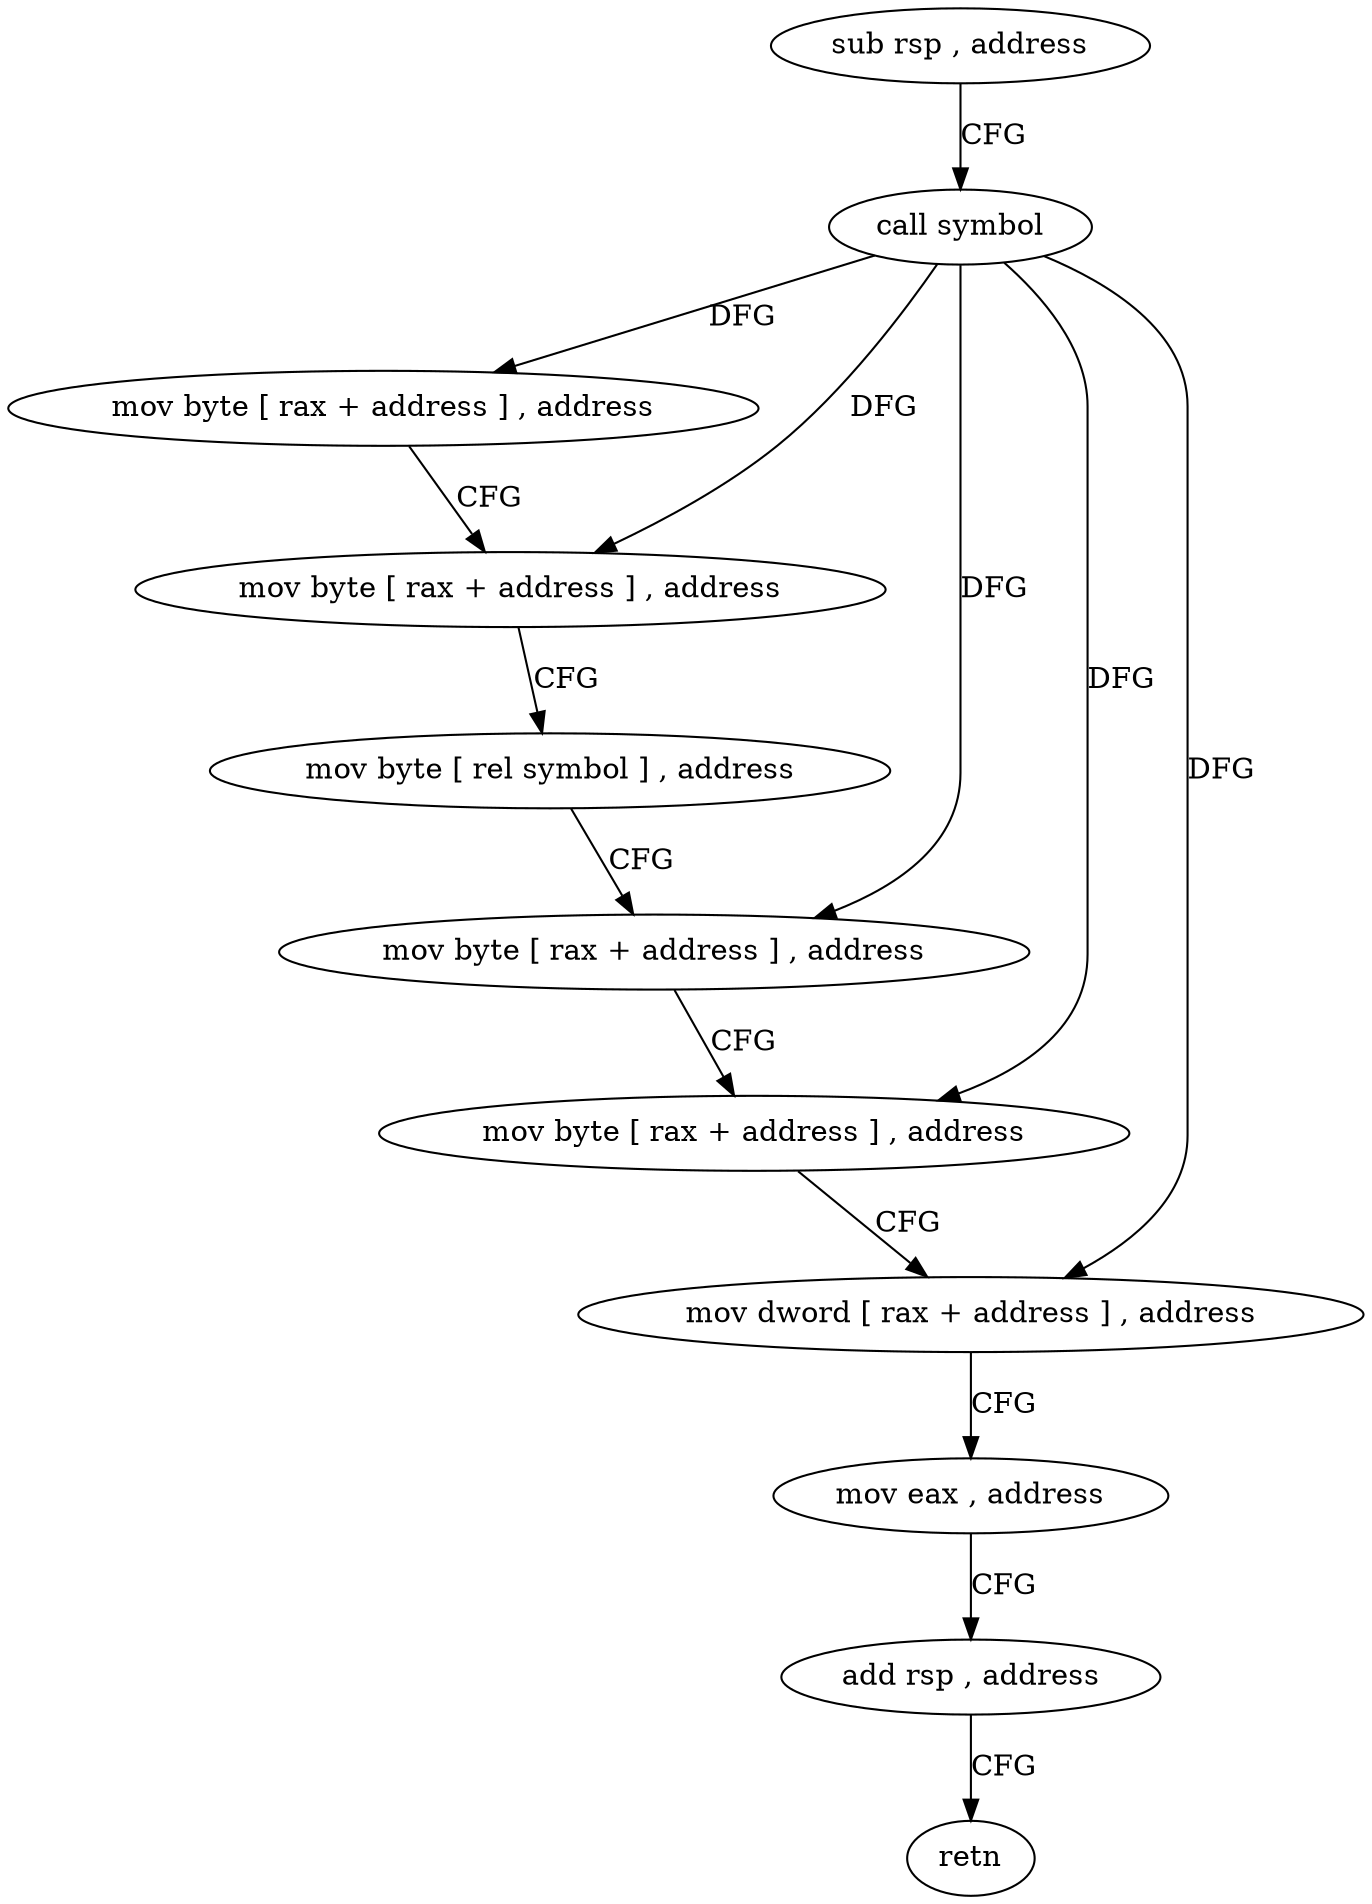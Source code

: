 digraph "func" {
"4242717" [label = "sub rsp , address" ]
"4242721" [label = "call symbol" ]
"4242726" [label = "mov byte [ rax + address ] , address" ]
"4242730" [label = "mov byte [ rax + address ] , address" ]
"4242734" [label = "mov byte [ rel symbol ] , address" ]
"4242741" [label = "mov byte [ rax + address ] , address" ]
"4242745" [label = "mov byte [ rax + address ] , address" ]
"4242749" [label = "mov dword [ rax + address ] , address" ]
"4242756" [label = "mov eax , address" ]
"4242761" [label = "add rsp , address" ]
"4242765" [label = "retn" ]
"4242717" -> "4242721" [ label = "CFG" ]
"4242721" -> "4242726" [ label = "DFG" ]
"4242721" -> "4242730" [ label = "DFG" ]
"4242721" -> "4242741" [ label = "DFG" ]
"4242721" -> "4242745" [ label = "DFG" ]
"4242721" -> "4242749" [ label = "DFG" ]
"4242726" -> "4242730" [ label = "CFG" ]
"4242730" -> "4242734" [ label = "CFG" ]
"4242734" -> "4242741" [ label = "CFG" ]
"4242741" -> "4242745" [ label = "CFG" ]
"4242745" -> "4242749" [ label = "CFG" ]
"4242749" -> "4242756" [ label = "CFG" ]
"4242756" -> "4242761" [ label = "CFG" ]
"4242761" -> "4242765" [ label = "CFG" ]
}
